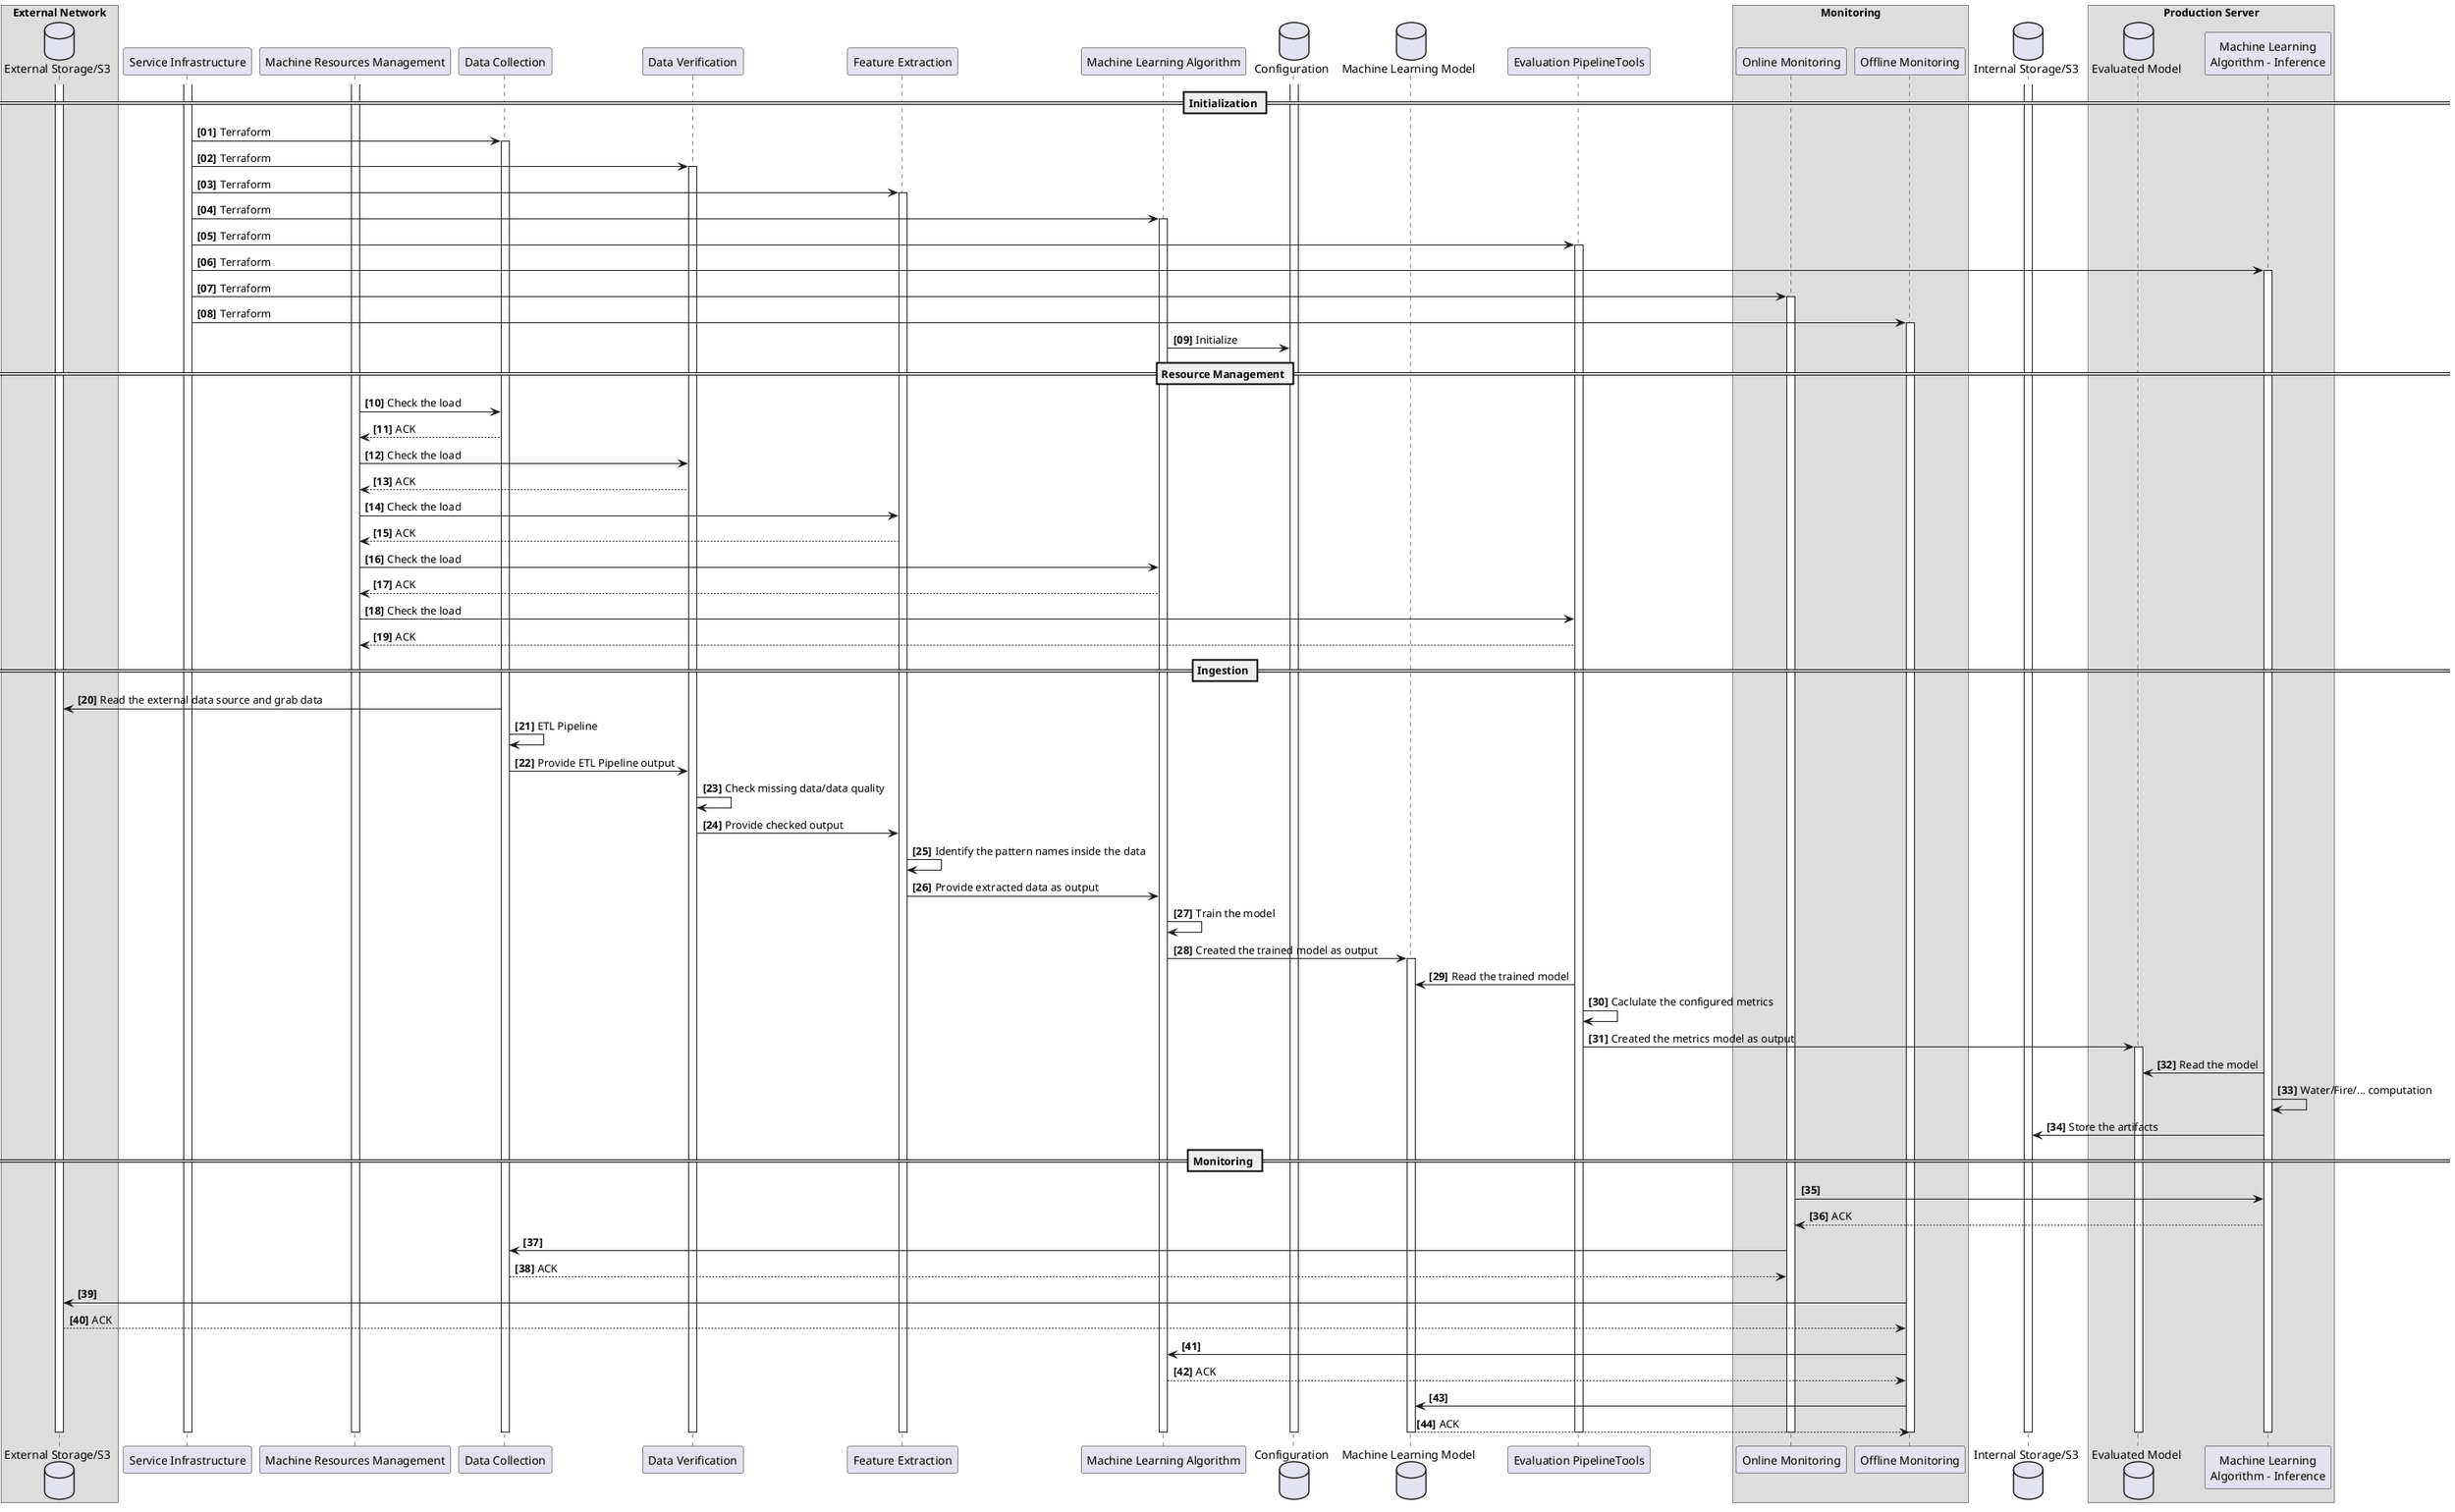 @startuml
autonumber "<b>[00]"

box "External Network"
  database "External Storage/S3" as s3
end box

' mterraform
participant "Service Infrastructure" as infra
participant "Machine Resources Management" as mantools

participant "Data Collection" as datacoll

participant "Data Verification" as dataver
participant "Feature Extraction" as fex
participant "Machine Learning Algorithm" as mlalgo
database "Configuration" as config
database "Machine Learning Model" as mlmod

participant "Evaluation PipelineTools" as evalpipe

box "Monitoring"
  participant "Online Monitoring" as online_monitor
  participant "Offline Monitoring" as offline_monitor
end box

database "Internal Storage/S3" as is3

box "Production Server"
  database "Evaluated Model" as evamod
  participant "Machine Learning\nAlgorithm - Inference" as mlalgoi
end box

activate s3
activate is3
activate mantools
activate infra
activate config

== Initialization ==

infra -> datacoll ++ : Terraform
infra -> dataver ++ : Terraform
infra -> fex ++ : Terraform
infra -> mlalgo ++ : Terraform
infra -> evalpipe ++ : Terraform
infra -> mlalgoi ++ : Terraform
infra -> online_monitor ++ : Terraform
infra -> offline_monitor ++ : Terraform

mlalgo -> config : Initialize

== Resource Management ==

mantools -> datacoll : Check the load
datacoll --> mantools : ACK
mantools -> dataver : Check the load
dataver --> mantools : ACK
mantools -> fex : Check the load
fex --> mantools : ACK
mantools -> mlalgo : Check the load
mlalgo --> mantools : ACK
mantools -> evalpipe : Check the load
evalpipe --> mantools : ACK

== Ingestion ==

datacoll -> s3 : Read the external data source and grab data
datacoll -> datacoll : ETL Pipeline
datacoll -> dataver : Provide ETL Pipeline output
dataver -> dataver : Check missing data/data quality
dataver -> fex : Provide checked output
fex -> fex : Identify the pattern names inside the data
fex -> mlalgo : Provide extracted data as output
mlalgo -> mlalgo : Train the model
mlalgo -> mlmod ++ : Created the trained model as output
evalpipe -> mlmod : Read the trained model
evalpipe -> evalpipe : Caclulate the configured metrics
evalpipe -> evamod ++ : Created the metrics model as output
mlalgoi -> evamod : Read the model
mlalgoi -> mlalgoi : Water/Fire/... computation
mlalgoi -> is3 : Store the artifacts

== Monitoring ==

online_monitor -> mlalgoi
mlalgoi --> online_monitor : ACK
online_monitor -> datacoll
datacoll --> online_monitor : ACK

offline_monitor -> s3
s3 --> offline_monitor : ACK
offline_monitor -> mlalgo
mlalgo --> offline_monitor : ACK
offline_monitor -> mlmod
mlmod --> offline_monitor : ACK

deactivate s3
deactivate is3
deactivate infra
deactivate mantools
deactivate config
deactivate mlmod
deactivate evamod

deactivate datacoll
deactivate dataver
deactivate fex
deactivate mlalgo
deactivate evalpipe
deactivate mlalgoi

deactivate online_monitor
deactivate offline_monitor

@enduml
